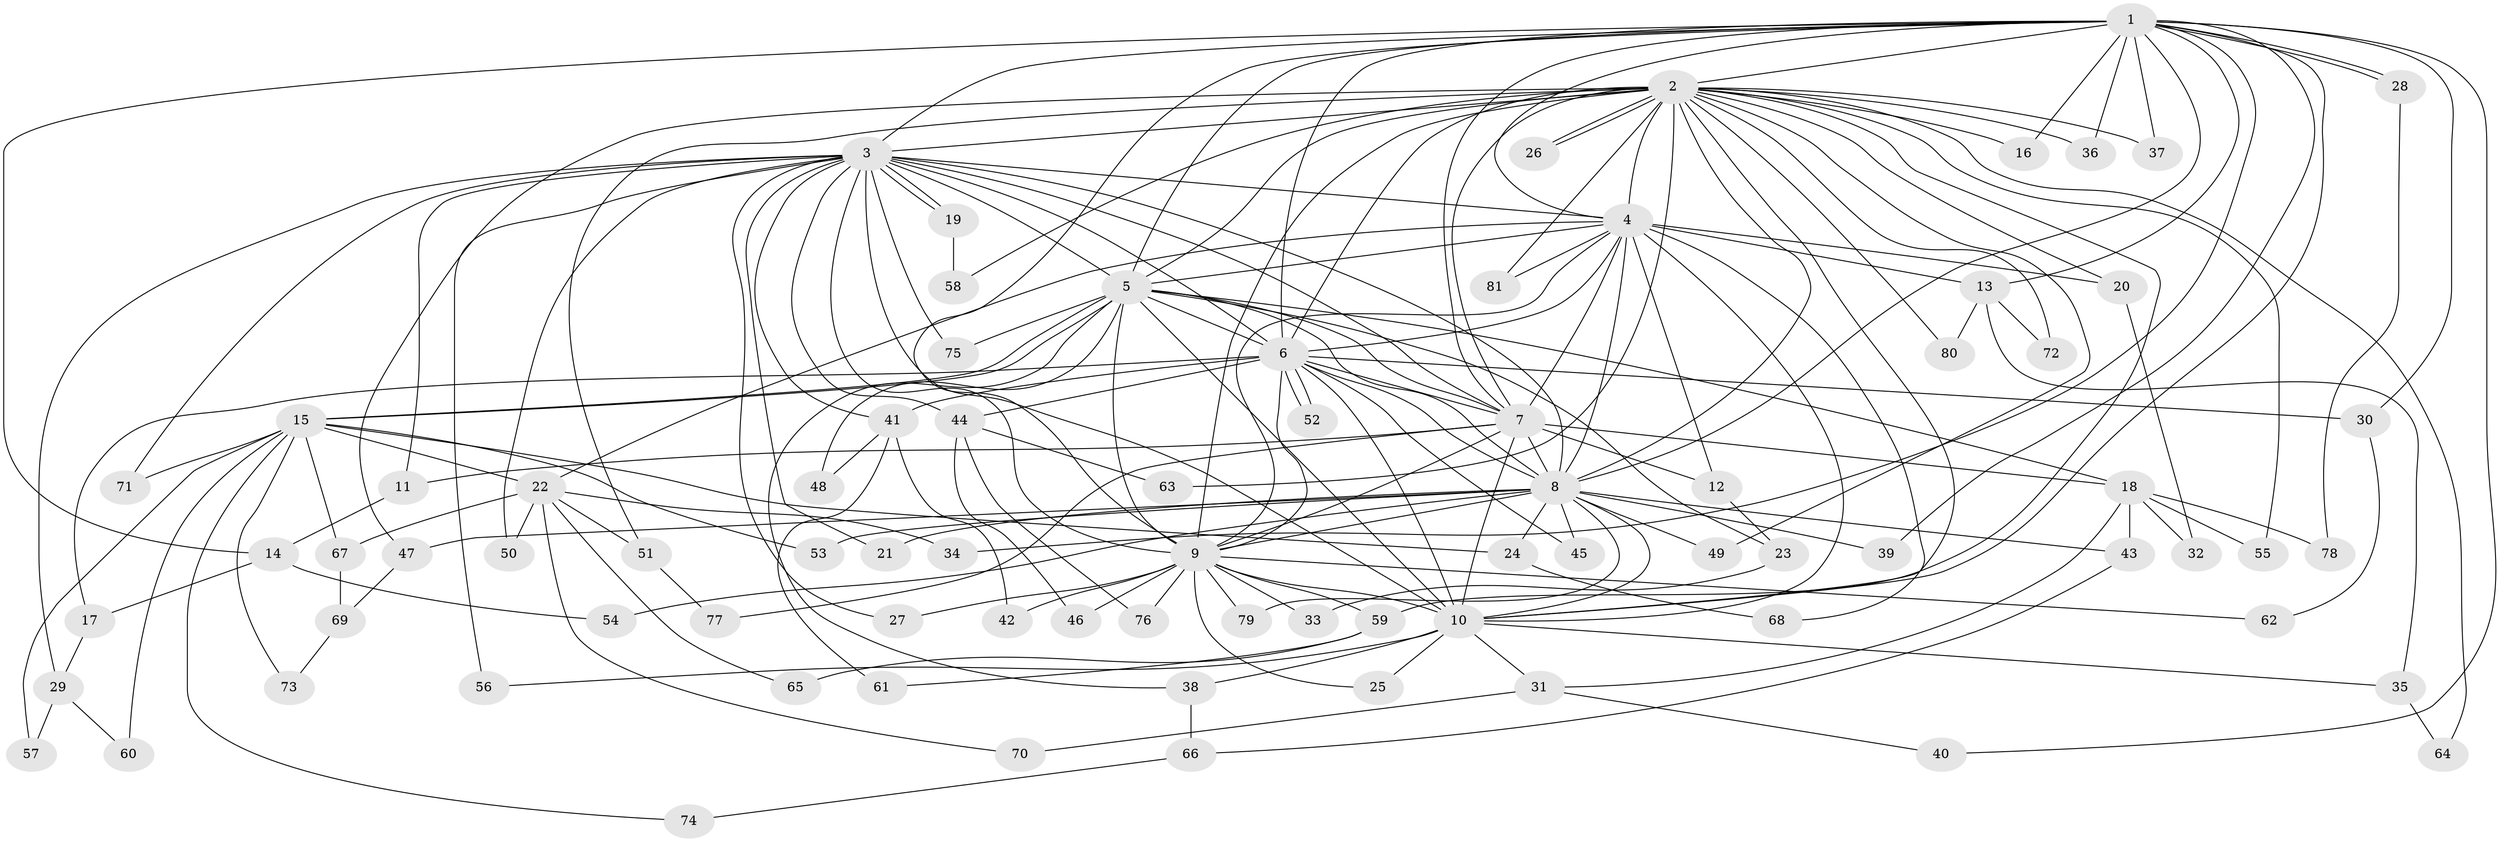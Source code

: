 // coarse degree distribution, {18: 0.016666666666666666, 22: 0.03333333333333333, 17: 0.05, 20: 0.016666666666666666, 13: 0.03333333333333333, 3: 0.15, 5: 0.06666666666666667, 7: 0.016666666666666666, 2: 0.5333333333333333, 9: 0.016666666666666666, 4: 0.06666666666666667}
// Generated by graph-tools (version 1.1) at 2025/41/03/06/25 10:41:39]
// undirected, 81 vertices, 187 edges
graph export_dot {
graph [start="1"]
  node [color=gray90,style=filled];
  1;
  2;
  3;
  4;
  5;
  6;
  7;
  8;
  9;
  10;
  11;
  12;
  13;
  14;
  15;
  16;
  17;
  18;
  19;
  20;
  21;
  22;
  23;
  24;
  25;
  26;
  27;
  28;
  29;
  30;
  31;
  32;
  33;
  34;
  35;
  36;
  37;
  38;
  39;
  40;
  41;
  42;
  43;
  44;
  45;
  46;
  47;
  48;
  49;
  50;
  51;
  52;
  53;
  54;
  55;
  56;
  57;
  58;
  59;
  60;
  61;
  62;
  63;
  64;
  65;
  66;
  67;
  68;
  69;
  70;
  71;
  72;
  73;
  74;
  75;
  76;
  77;
  78;
  79;
  80;
  81;
  1 -- 2;
  1 -- 3;
  1 -- 4;
  1 -- 5;
  1 -- 6;
  1 -- 7;
  1 -- 8;
  1 -- 9;
  1 -- 10;
  1 -- 13;
  1 -- 14;
  1 -- 16;
  1 -- 28;
  1 -- 28;
  1 -- 30;
  1 -- 34;
  1 -- 36;
  1 -- 37;
  1 -- 39;
  1 -- 40;
  2 -- 3;
  2 -- 4;
  2 -- 5;
  2 -- 6;
  2 -- 7;
  2 -- 8;
  2 -- 9;
  2 -- 10;
  2 -- 16;
  2 -- 20;
  2 -- 26;
  2 -- 26;
  2 -- 36;
  2 -- 37;
  2 -- 47;
  2 -- 49;
  2 -- 51;
  2 -- 55;
  2 -- 58;
  2 -- 59;
  2 -- 63;
  2 -- 64;
  2 -- 72;
  2 -- 80;
  2 -- 81;
  3 -- 4;
  3 -- 5;
  3 -- 6;
  3 -- 7;
  3 -- 8;
  3 -- 9;
  3 -- 10;
  3 -- 11;
  3 -- 19;
  3 -- 19;
  3 -- 21;
  3 -- 27;
  3 -- 29;
  3 -- 41;
  3 -- 44;
  3 -- 50;
  3 -- 56;
  3 -- 71;
  3 -- 75;
  4 -- 5;
  4 -- 6;
  4 -- 7;
  4 -- 8;
  4 -- 9;
  4 -- 10;
  4 -- 12;
  4 -- 13;
  4 -- 20;
  4 -- 22;
  4 -- 68;
  4 -- 81;
  5 -- 6;
  5 -- 7;
  5 -- 8;
  5 -- 9;
  5 -- 10;
  5 -- 15;
  5 -- 15;
  5 -- 18;
  5 -- 23;
  5 -- 38;
  5 -- 48;
  5 -- 75;
  6 -- 7;
  6 -- 8;
  6 -- 9;
  6 -- 10;
  6 -- 17;
  6 -- 30;
  6 -- 41;
  6 -- 44;
  6 -- 45;
  6 -- 52;
  6 -- 52;
  7 -- 8;
  7 -- 9;
  7 -- 10;
  7 -- 11;
  7 -- 12;
  7 -- 18;
  7 -- 77;
  8 -- 9;
  8 -- 10;
  8 -- 21;
  8 -- 24;
  8 -- 39;
  8 -- 43;
  8 -- 45;
  8 -- 47;
  8 -- 49;
  8 -- 53;
  8 -- 54;
  8 -- 79;
  9 -- 10;
  9 -- 25;
  9 -- 27;
  9 -- 33;
  9 -- 42;
  9 -- 46;
  9 -- 59;
  9 -- 62;
  9 -- 76;
  9 -- 79;
  10 -- 25;
  10 -- 31;
  10 -- 35;
  10 -- 38;
  10 -- 56;
  11 -- 14;
  12 -- 23;
  13 -- 35;
  13 -- 72;
  13 -- 80;
  14 -- 17;
  14 -- 54;
  15 -- 22;
  15 -- 24;
  15 -- 53;
  15 -- 57;
  15 -- 60;
  15 -- 67;
  15 -- 71;
  15 -- 73;
  15 -- 74;
  17 -- 29;
  18 -- 31;
  18 -- 32;
  18 -- 43;
  18 -- 55;
  18 -- 78;
  19 -- 58;
  20 -- 32;
  22 -- 34;
  22 -- 50;
  22 -- 51;
  22 -- 65;
  22 -- 67;
  22 -- 70;
  23 -- 33;
  24 -- 68;
  28 -- 78;
  29 -- 57;
  29 -- 60;
  30 -- 62;
  31 -- 40;
  31 -- 70;
  35 -- 64;
  38 -- 66;
  41 -- 42;
  41 -- 48;
  41 -- 61;
  43 -- 66;
  44 -- 46;
  44 -- 63;
  44 -- 76;
  47 -- 69;
  51 -- 77;
  59 -- 61;
  59 -- 65;
  66 -- 74;
  67 -- 69;
  69 -- 73;
}
